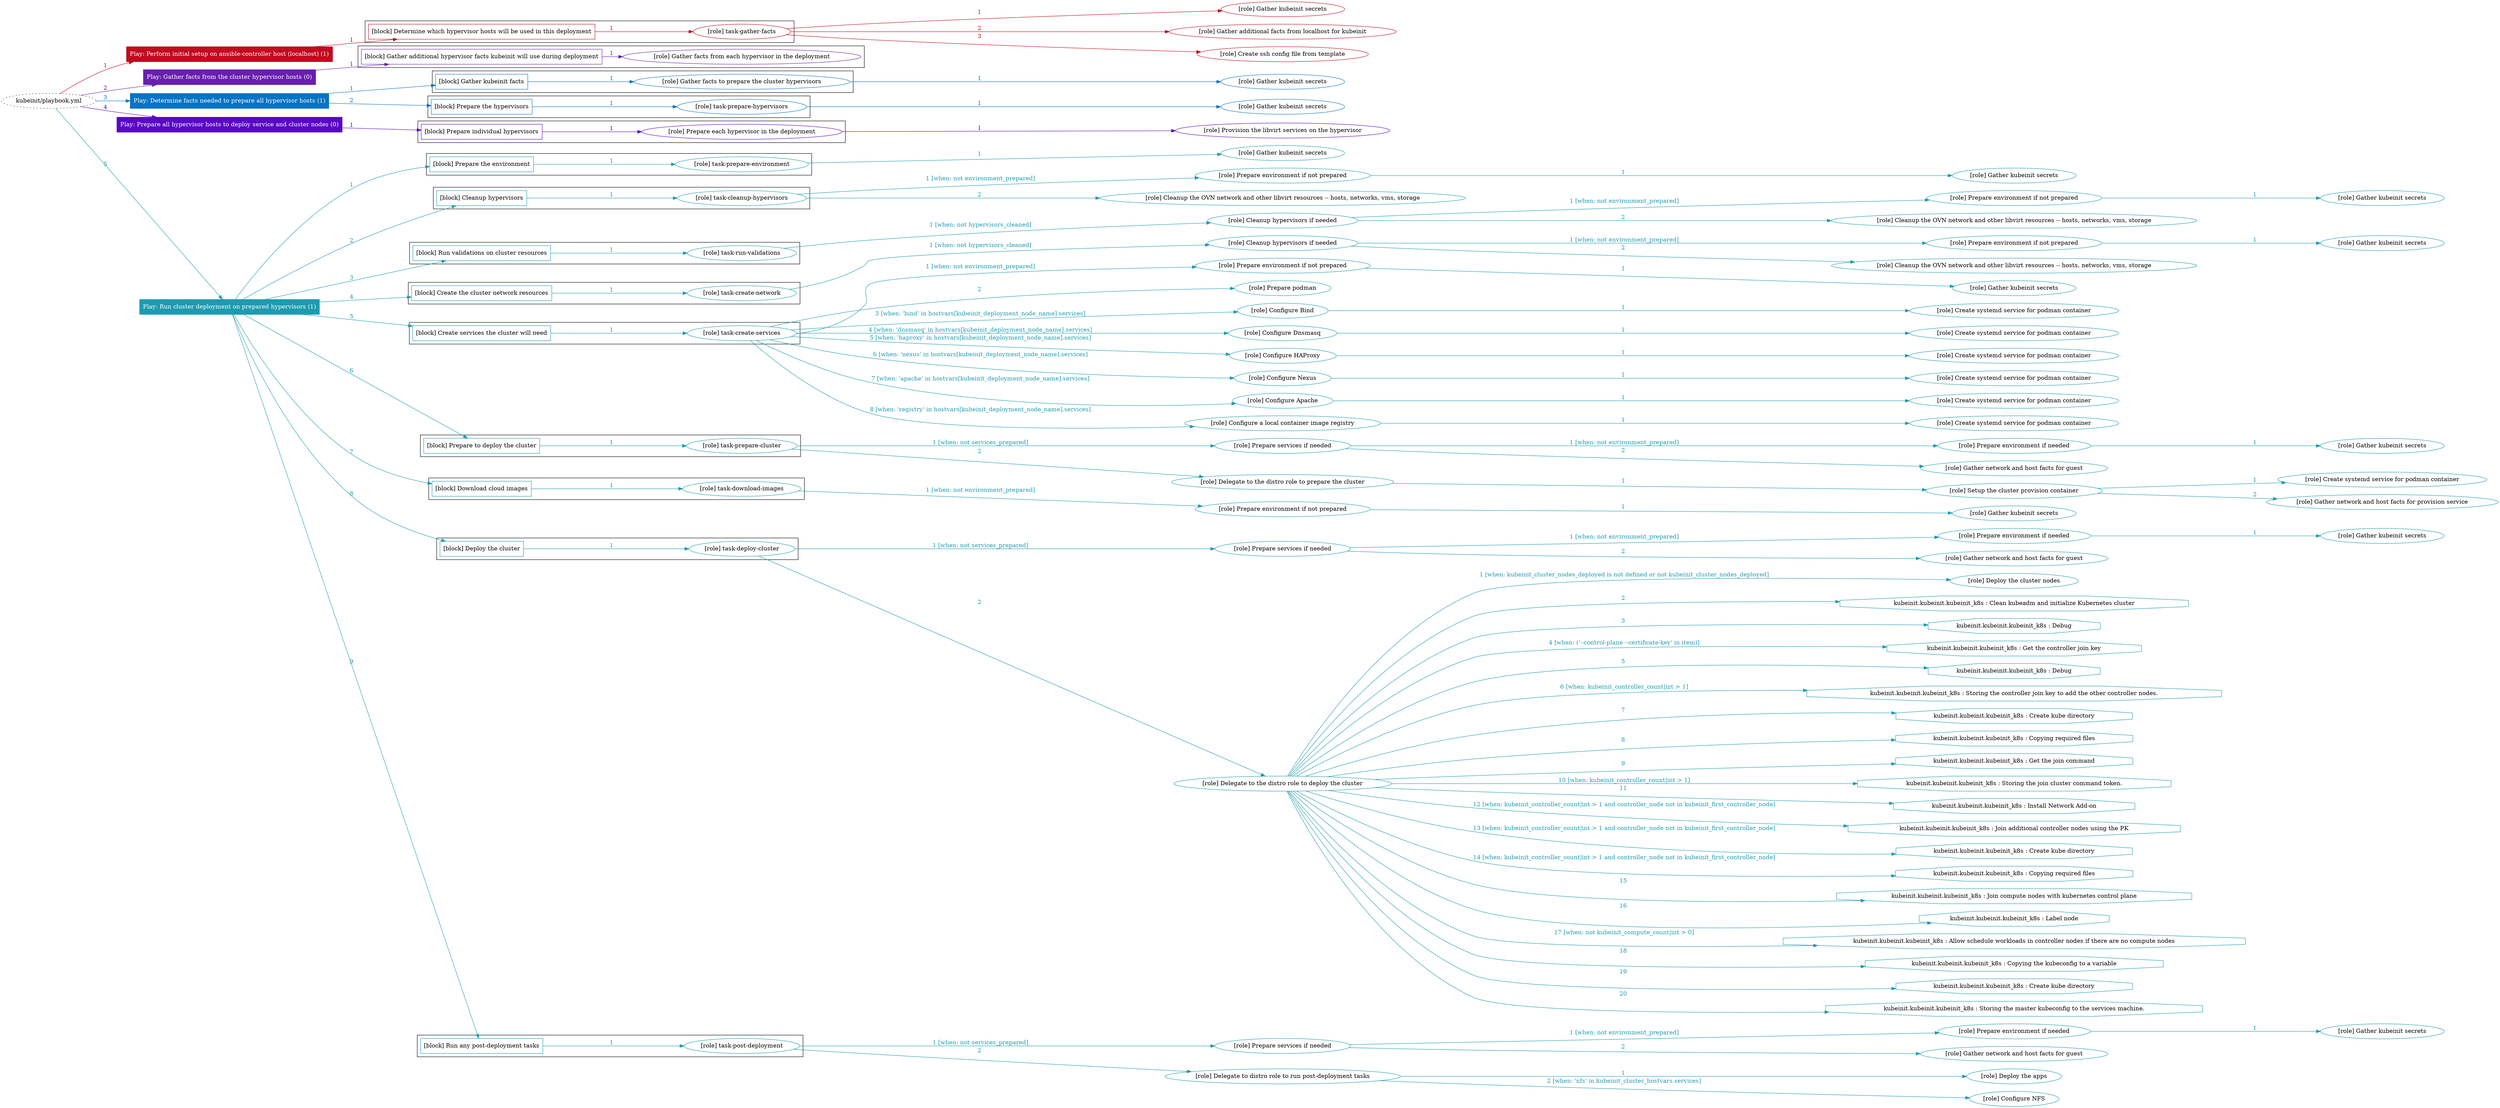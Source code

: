 digraph {
	graph [concentrate=true ordering=in rankdir=LR ratio=fill]
	edge [esep=5 sep=10]
	"kubeinit/playbook.yml" [URL="/home/runner/work/kubeinit/kubeinit/kubeinit/playbook.yml" id=playbook_741b5dfd style=dotted]
	play_963ba020 [label="Play: Perform initial setup on ansible-controller host (localhost) (1)" URL="/home/runner/work/kubeinit/kubeinit/kubeinit/playbook.yml" color="#c20a1e" fontcolor="#ffffff" id=play_963ba020 shape=box style=filled tooltip=localhost]
	"kubeinit/playbook.yml" -> play_963ba020 [label="1 " color="#c20a1e" fontcolor="#c20a1e" id=edge_af6b5c8b labeltooltip="1 " tooltip="1 "]
	subgraph "Gather kubeinit secrets" {
		role_291b435e [label="[role] Gather kubeinit secrets" URL="/home/runner/.ansible/collections/ansible_collections/kubeinit/kubeinit/roles/kubeinit_prepare/tasks/build_hypervisors_group.yml" color="#c20a1e" id=role_291b435e tooltip="Gather kubeinit secrets"]
	}
	subgraph "Gather additional facts from localhost for kubeinit" {
		role_5763ec80 [label="[role] Gather additional facts from localhost for kubeinit" URL="/home/runner/.ansible/collections/ansible_collections/kubeinit/kubeinit/roles/kubeinit_prepare/tasks/build_hypervisors_group.yml" color="#c20a1e" id=role_5763ec80 tooltip="Gather additional facts from localhost for kubeinit"]
	}
	subgraph "Create ssh config file from template" {
		role_561ea04c [label="[role] Create ssh config file from template" URL="/home/runner/.ansible/collections/ansible_collections/kubeinit/kubeinit/roles/kubeinit_prepare/tasks/build_hypervisors_group.yml" color="#c20a1e" id=role_561ea04c tooltip="Create ssh config file from template"]
	}
	subgraph "task-gather-facts" {
		role_f9ae46cf [label="[role] task-gather-facts" URL="/home/runner/work/kubeinit/kubeinit/kubeinit/playbook.yml" color="#c20a1e" id=role_f9ae46cf tooltip="task-gather-facts"]
		role_f9ae46cf -> role_291b435e [label="1 " color="#c20a1e" fontcolor="#c20a1e" id=edge_0806ecc2 labeltooltip="1 " tooltip="1 "]
		role_f9ae46cf -> role_5763ec80 [label="2 " color="#c20a1e" fontcolor="#c20a1e" id=edge_8905955c labeltooltip="2 " tooltip="2 "]
		role_f9ae46cf -> role_561ea04c [label="3 " color="#c20a1e" fontcolor="#c20a1e" id=edge_5a881513 labeltooltip="3 " tooltip="3 "]
	}
	subgraph "Play: Perform initial setup on ansible-controller host (localhost) (1)" {
		play_963ba020 -> block_82021619 [label=1 color="#c20a1e" fontcolor="#c20a1e" id=edge_4cd4a44a labeltooltip=1 tooltip=1]
		subgraph cluster_block_82021619 {
			block_82021619 [label="[block] Determine which hypervisor hosts will be used in this deployment" URL="/home/runner/work/kubeinit/kubeinit/kubeinit/playbook.yml" color="#c20a1e" id=block_82021619 labeltooltip="Determine which hypervisor hosts will be used in this deployment" shape=box tooltip="Determine which hypervisor hosts will be used in this deployment"]
			block_82021619 -> role_f9ae46cf [label="1 " color="#c20a1e" fontcolor="#c20a1e" id=edge_90b1eb18 labeltooltip="1 " tooltip="1 "]
		}
	}
	play_228a20ad [label="Play: Gather facts from the cluster hypervisor hosts (0)" URL="/home/runner/work/kubeinit/kubeinit/kubeinit/playbook.yml" color="#681fad" fontcolor="#ffffff" id=play_228a20ad shape=box style=filled tooltip="Play: Gather facts from the cluster hypervisor hosts (0)"]
	"kubeinit/playbook.yml" -> play_228a20ad [label="2 " color="#681fad" fontcolor="#681fad" id=edge_a099213b labeltooltip="2 " tooltip="2 "]
	subgraph "Gather facts from each hypervisor in the deployment" {
		role_60cb1b53 [label="[role] Gather facts from each hypervisor in the deployment" URL="/home/runner/work/kubeinit/kubeinit/kubeinit/playbook.yml" color="#681fad" id=role_60cb1b53 tooltip="Gather facts from each hypervisor in the deployment"]
	}
	subgraph "Play: Gather facts from the cluster hypervisor hosts (0)" {
		play_228a20ad -> block_915f844c [label=1 color="#681fad" fontcolor="#681fad" id=edge_466f62e5 labeltooltip=1 tooltip=1]
		subgraph cluster_block_915f844c {
			block_915f844c [label="[block] Gather additional hypervisor facts kubeinit will use during deployment" URL="/home/runner/work/kubeinit/kubeinit/kubeinit/playbook.yml" color="#681fad" id=block_915f844c labeltooltip="Gather additional hypervisor facts kubeinit will use during deployment" shape=box tooltip="Gather additional hypervisor facts kubeinit will use during deployment"]
			block_915f844c -> role_60cb1b53 [label="1 " color="#681fad" fontcolor="#681fad" id=edge_4fbe2d5f labeltooltip="1 " tooltip="1 "]
		}
	}
	play_d2beca89 [label="Play: Determine facts needed to prepare all hypervisor hosts (1)" URL="/home/runner/work/kubeinit/kubeinit/kubeinit/playbook.yml" color="#0873c4" fontcolor="#ffffff" id=play_d2beca89 shape=box style=filled tooltip=localhost]
	"kubeinit/playbook.yml" -> play_d2beca89 [label="3 " color="#0873c4" fontcolor="#0873c4" id=edge_7749aa6c labeltooltip="3 " tooltip="3 "]
	subgraph "Gather kubeinit secrets" {
		role_99ad73f6 [label="[role] Gather kubeinit secrets" URL="/home/runner/.ansible/collections/ansible_collections/kubeinit/kubeinit/roles/kubeinit_prepare/tasks/gather_kubeinit_facts.yml" color="#0873c4" id=role_99ad73f6 tooltip="Gather kubeinit secrets"]
	}
	subgraph "Gather facts to prepare the cluster hypervisors" {
		role_b1b00430 [label="[role] Gather facts to prepare the cluster hypervisors" URL="/home/runner/work/kubeinit/kubeinit/kubeinit/playbook.yml" color="#0873c4" id=role_b1b00430 tooltip="Gather facts to prepare the cluster hypervisors"]
		role_b1b00430 -> role_99ad73f6 [label="1 " color="#0873c4" fontcolor="#0873c4" id=edge_1e1dcacf labeltooltip="1 " tooltip="1 "]
	}
	subgraph "Gather kubeinit secrets" {
		role_dfdc0958 [label="[role] Gather kubeinit secrets" URL="/home/runner/.ansible/collections/ansible_collections/kubeinit/kubeinit/roles/kubeinit_prepare/tasks/gather_kubeinit_facts.yml" color="#0873c4" id=role_dfdc0958 tooltip="Gather kubeinit secrets"]
	}
	subgraph "task-prepare-hypervisors" {
		role_f97cc52f [label="[role] task-prepare-hypervisors" URL="/home/runner/work/kubeinit/kubeinit/kubeinit/playbook.yml" color="#0873c4" id=role_f97cc52f tooltip="task-prepare-hypervisors"]
		role_f97cc52f -> role_dfdc0958 [label="1 " color="#0873c4" fontcolor="#0873c4" id=edge_946f685d labeltooltip="1 " tooltip="1 "]
	}
	subgraph "Play: Determine facts needed to prepare all hypervisor hosts (1)" {
		play_d2beca89 -> block_bcc617c6 [label=1 color="#0873c4" fontcolor="#0873c4" id=edge_6ecb6f29 labeltooltip=1 tooltip=1]
		subgraph cluster_block_bcc617c6 {
			block_bcc617c6 [label="[block] Gather kubeinit facts" URL="/home/runner/work/kubeinit/kubeinit/kubeinit/playbook.yml" color="#0873c4" id=block_bcc617c6 labeltooltip="Gather kubeinit facts" shape=box tooltip="Gather kubeinit facts"]
			block_bcc617c6 -> role_b1b00430 [label="1 " color="#0873c4" fontcolor="#0873c4" id=edge_4d39f370 labeltooltip="1 " tooltip="1 "]
		}
		play_d2beca89 -> block_3830a898 [label=2 color="#0873c4" fontcolor="#0873c4" id=edge_0e756f6f labeltooltip=2 tooltip=2]
		subgraph cluster_block_3830a898 {
			block_3830a898 [label="[block] Prepare the hypervisors" URL="/home/runner/work/kubeinit/kubeinit/kubeinit/playbook.yml" color="#0873c4" id=block_3830a898 labeltooltip="Prepare the hypervisors" shape=box tooltip="Prepare the hypervisors"]
			block_3830a898 -> role_f97cc52f [label="1 " color="#0873c4" fontcolor="#0873c4" id=edge_7aaf96b3 labeltooltip="1 " tooltip="1 "]
		}
	}
	play_0f6c0886 [label="Play: Prepare all hypervisor hosts to deploy service and cluster nodes (0)" URL="/home/runner/work/kubeinit/kubeinit/kubeinit/playbook.yml" color="#5906c6" fontcolor="#ffffff" id=play_0f6c0886 shape=box style=filled tooltip="Play: Prepare all hypervisor hosts to deploy service and cluster nodes (0)"]
	"kubeinit/playbook.yml" -> play_0f6c0886 [label="4 " color="#5906c6" fontcolor="#5906c6" id=edge_eed65b10 labeltooltip="4 " tooltip="4 "]
	subgraph "Provision the libvirt services on the hypervisor" {
		role_8d025d5f [label="[role] Provision the libvirt services on the hypervisor" URL="/home/runner/.ansible/collections/ansible_collections/kubeinit/kubeinit/roles/kubeinit_prepare/tasks/prepare_hypervisor.yml" color="#5906c6" id=role_8d025d5f tooltip="Provision the libvirt services on the hypervisor"]
	}
	subgraph "Prepare each hypervisor in the deployment" {
		role_ca96fc80 [label="[role] Prepare each hypervisor in the deployment" URL="/home/runner/work/kubeinit/kubeinit/kubeinit/playbook.yml" color="#5906c6" id=role_ca96fc80 tooltip="Prepare each hypervisor in the deployment"]
		role_ca96fc80 -> role_8d025d5f [label="1 " color="#5906c6" fontcolor="#5906c6" id=edge_a191b374 labeltooltip="1 " tooltip="1 "]
	}
	subgraph "Play: Prepare all hypervisor hosts to deploy service and cluster nodes (0)" {
		play_0f6c0886 -> block_a7578c00 [label=1 color="#5906c6" fontcolor="#5906c6" id=edge_e4c3a011 labeltooltip=1 tooltip=1]
		subgraph cluster_block_a7578c00 {
			block_a7578c00 [label="[block] Prepare individual hypervisors" URL="/home/runner/work/kubeinit/kubeinit/kubeinit/playbook.yml" color="#5906c6" id=block_a7578c00 labeltooltip="Prepare individual hypervisors" shape=box tooltip="Prepare individual hypervisors"]
			block_a7578c00 -> role_ca96fc80 [label="1 " color="#5906c6" fontcolor="#5906c6" id=edge_82edd16d labeltooltip="1 " tooltip="1 "]
		}
	}
	play_d669ecda [label="Play: Run cluster deployment on prepared hypervisors (1)" URL="/home/runner/work/kubeinit/kubeinit/kubeinit/playbook.yml" color="#1d9baf" fontcolor="#ffffff" id=play_d669ecda shape=box style=filled tooltip=localhost]
	"kubeinit/playbook.yml" -> play_d669ecda [label="5 " color="#1d9baf" fontcolor="#1d9baf" id=edge_96a24a73 labeltooltip="5 " tooltip="5 "]
	subgraph "Gather kubeinit secrets" {
		role_81c98988 [label="[role] Gather kubeinit secrets" URL="/home/runner/.ansible/collections/ansible_collections/kubeinit/kubeinit/roles/kubeinit_prepare/tasks/gather_kubeinit_facts.yml" color="#1d9baf" id=role_81c98988 tooltip="Gather kubeinit secrets"]
	}
	subgraph "task-prepare-environment" {
		role_fd1e6789 [label="[role] task-prepare-environment" URL="/home/runner/work/kubeinit/kubeinit/kubeinit/playbook.yml" color="#1d9baf" id=role_fd1e6789 tooltip="task-prepare-environment"]
		role_fd1e6789 -> role_81c98988 [label="1 " color="#1d9baf" fontcolor="#1d9baf" id=edge_432b7945 labeltooltip="1 " tooltip="1 "]
	}
	subgraph "Gather kubeinit secrets" {
		role_7e001c79 [label="[role] Gather kubeinit secrets" URL="/home/runner/.ansible/collections/ansible_collections/kubeinit/kubeinit/roles/kubeinit_prepare/tasks/gather_kubeinit_facts.yml" color="#1d9baf" id=role_7e001c79 tooltip="Gather kubeinit secrets"]
	}
	subgraph "Prepare environment if not prepared" {
		role_c2f1534f [label="[role] Prepare environment if not prepared" URL="/home/runner/.ansible/collections/ansible_collections/kubeinit/kubeinit/roles/kubeinit_prepare/tasks/cleanup_hypervisors.yml" color="#1d9baf" id=role_c2f1534f tooltip="Prepare environment if not prepared"]
		role_c2f1534f -> role_7e001c79 [label="1 " color="#1d9baf" fontcolor="#1d9baf" id=edge_8fe90f91 labeltooltip="1 " tooltip="1 "]
	}
	subgraph "Cleanup the OVN network and other libvirt resources -- hosts, networks, vms, storage" {
		role_36966bdb [label="[role] Cleanup the OVN network and other libvirt resources -- hosts, networks, vms, storage" URL="/home/runner/.ansible/collections/ansible_collections/kubeinit/kubeinit/roles/kubeinit_prepare/tasks/cleanup_hypervisors.yml" color="#1d9baf" id=role_36966bdb tooltip="Cleanup the OVN network and other libvirt resources -- hosts, networks, vms, storage"]
	}
	subgraph "task-cleanup-hypervisors" {
		role_064d384b [label="[role] task-cleanup-hypervisors" URL="/home/runner/work/kubeinit/kubeinit/kubeinit/playbook.yml" color="#1d9baf" id=role_064d384b tooltip="task-cleanup-hypervisors"]
		role_064d384b -> role_c2f1534f [label="1 [when: not environment_prepared]" color="#1d9baf" fontcolor="#1d9baf" id=edge_4e3dd94f labeltooltip="1 [when: not environment_prepared]" tooltip="1 [when: not environment_prepared]"]
		role_064d384b -> role_36966bdb [label="2 " color="#1d9baf" fontcolor="#1d9baf" id=edge_a3b7f21b labeltooltip="2 " tooltip="2 "]
	}
	subgraph "Gather kubeinit secrets" {
		role_db7ccb80 [label="[role] Gather kubeinit secrets" URL="/home/runner/.ansible/collections/ansible_collections/kubeinit/kubeinit/roles/kubeinit_prepare/tasks/gather_kubeinit_facts.yml" color="#1d9baf" id=role_db7ccb80 tooltip="Gather kubeinit secrets"]
	}
	subgraph "Prepare environment if not prepared" {
		role_1598d713 [label="[role] Prepare environment if not prepared" URL="/home/runner/.ansible/collections/ansible_collections/kubeinit/kubeinit/roles/kubeinit_prepare/tasks/cleanup_hypervisors.yml" color="#1d9baf" id=role_1598d713 tooltip="Prepare environment if not prepared"]
		role_1598d713 -> role_db7ccb80 [label="1 " color="#1d9baf" fontcolor="#1d9baf" id=edge_b7e1581b labeltooltip="1 " tooltip="1 "]
	}
	subgraph "Cleanup the OVN network and other libvirt resources -- hosts, networks, vms, storage" {
		role_4dc028a4 [label="[role] Cleanup the OVN network and other libvirt resources -- hosts, networks, vms, storage" URL="/home/runner/.ansible/collections/ansible_collections/kubeinit/kubeinit/roles/kubeinit_prepare/tasks/cleanup_hypervisors.yml" color="#1d9baf" id=role_4dc028a4 tooltip="Cleanup the OVN network and other libvirt resources -- hosts, networks, vms, storage"]
	}
	subgraph "Cleanup hypervisors if needed" {
		role_fc045c3b [label="[role] Cleanup hypervisors if needed" URL="/home/runner/.ansible/collections/ansible_collections/kubeinit/kubeinit/roles/kubeinit_validations/tasks/main.yml" color="#1d9baf" id=role_fc045c3b tooltip="Cleanup hypervisors if needed"]
		role_fc045c3b -> role_1598d713 [label="1 [when: not environment_prepared]" color="#1d9baf" fontcolor="#1d9baf" id=edge_8909dfb2 labeltooltip="1 [when: not environment_prepared]" tooltip="1 [when: not environment_prepared]"]
		role_fc045c3b -> role_4dc028a4 [label="2 " color="#1d9baf" fontcolor="#1d9baf" id=edge_b008787a labeltooltip="2 " tooltip="2 "]
	}
	subgraph "task-run-validations" {
		role_0aae7e38 [label="[role] task-run-validations" URL="/home/runner/work/kubeinit/kubeinit/kubeinit/playbook.yml" color="#1d9baf" id=role_0aae7e38 tooltip="task-run-validations"]
		role_0aae7e38 -> role_fc045c3b [label="1 [when: not hypervisors_cleaned]" color="#1d9baf" fontcolor="#1d9baf" id=edge_ce9f0c7f labeltooltip="1 [when: not hypervisors_cleaned]" tooltip="1 [when: not hypervisors_cleaned]"]
	}
	subgraph "Gather kubeinit secrets" {
		role_81a7f2d5 [label="[role] Gather kubeinit secrets" URL="/home/runner/.ansible/collections/ansible_collections/kubeinit/kubeinit/roles/kubeinit_prepare/tasks/gather_kubeinit_facts.yml" color="#1d9baf" id=role_81a7f2d5 tooltip="Gather kubeinit secrets"]
	}
	subgraph "Prepare environment if not prepared" {
		role_362cccf3 [label="[role] Prepare environment if not prepared" URL="/home/runner/.ansible/collections/ansible_collections/kubeinit/kubeinit/roles/kubeinit_prepare/tasks/cleanup_hypervisors.yml" color="#1d9baf" id=role_362cccf3 tooltip="Prepare environment if not prepared"]
		role_362cccf3 -> role_81a7f2d5 [label="1 " color="#1d9baf" fontcolor="#1d9baf" id=edge_15702352 labeltooltip="1 " tooltip="1 "]
	}
	subgraph "Cleanup the OVN network and other libvirt resources -- hosts, networks, vms, storage" {
		role_d85d9db7 [label="[role] Cleanup the OVN network and other libvirt resources -- hosts, networks, vms, storage" URL="/home/runner/.ansible/collections/ansible_collections/kubeinit/kubeinit/roles/kubeinit_prepare/tasks/cleanup_hypervisors.yml" color="#1d9baf" id=role_d85d9db7 tooltip="Cleanup the OVN network and other libvirt resources -- hosts, networks, vms, storage"]
	}
	subgraph "Cleanup hypervisors if needed" {
		role_56387666 [label="[role] Cleanup hypervisors if needed" URL="/home/runner/.ansible/collections/ansible_collections/kubeinit/kubeinit/roles/kubeinit_libvirt/tasks/create_network.yml" color="#1d9baf" id=role_56387666 tooltip="Cleanup hypervisors if needed"]
		role_56387666 -> role_362cccf3 [label="1 [when: not environment_prepared]" color="#1d9baf" fontcolor="#1d9baf" id=edge_cd63de94 labeltooltip="1 [when: not environment_prepared]" tooltip="1 [when: not environment_prepared]"]
		role_56387666 -> role_d85d9db7 [label="2 " color="#1d9baf" fontcolor="#1d9baf" id=edge_319c3240 labeltooltip="2 " tooltip="2 "]
	}
	subgraph "task-create-network" {
		role_ea731b18 [label="[role] task-create-network" URL="/home/runner/work/kubeinit/kubeinit/kubeinit/playbook.yml" color="#1d9baf" id=role_ea731b18 tooltip="task-create-network"]
		role_ea731b18 -> role_56387666 [label="1 [when: not hypervisors_cleaned]" color="#1d9baf" fontcolor="#1d9baf" id=edge_bf7f7414 labeltooltip="1 [when: not hypervisors_cleaned]" tooltip="1 [when: not hypervisors_cleaned]"]
	}
	subgraph "Gather kubeinit secrets" {
		role_0e0a1dc6 [label="[role] Gather kubeinit secrets" URL="/home/runner/.ansible/collections/ansible_collections/kubeinit/kubeinit/roles/kubeinit_prepare/tasks/gather_kubeinit_facts.yml" color="#1d9baf" id=role_0e0a1dc6 tooltip="Gather kubeinit secrets"]
	}
	subgraph "Prepare environment if not prepared" {
		role_4c03f536 [label="[role] Prepare environment if not prepared" URL="/home/runner/.ansible/collections/ansible_collections/kubeinit/kubeinit/roles/kubeinit_services/tasks/main.yml" color="#1d9baf" id=role_4c03f536 tooltip="Prepare environment if not prepared"]
		role_4c03f536 -> role_0e0a1dc6 [label="1 " color="#1d9baf" fontcolor="#1d9baf" id=edge_ea179330 labeltooltip="1 " tooltip="1 "]
	}
	subgraph "Prepare podman" {
		role_0c2c96e8 [label="[role] Prepare podman" URL="/home/runner/.ansible/collections/ansible_collections/kubeinit/kubeinit/roles/kubeinit_services/tasks/00_create_service_pod.yml" color="#1d9baf" id=role_0c2c96e8 tooltip="Prepare podman"]
	}
	subgraph "Create systemd service for podman container" {
		role_752a856d [label="[role] Create systemd service for podman container" URL="/home/runner/.ansible/collections/ansible_collections/kubeinit/kubeinit/roles/kubeinit_bind/tasks/main.yml" color="#1d9baf" id=role_752a856d tooltip="Create systemd service for podman container"]
	}
	subgraph "Configure Bind" {
		role_b9bcf28f [label="[role] Configure Bind" URL="/home/runner/.ansible/collections/ansible_collections/kubeinit/kubeinit/roles/kubeinit_services/tasks/start_services_containers.yml" color="#1d9baf" id=role_b9bcf28f tooltip="Configure Bind"]
		role_b9bcf28f -> role_752a856d [label="1 " color="#1d9baf" fontcolor="#1d9baf" id=edge_e1d11fb8 labeltooltip="1 " tooltip="1 "]
	}
	subgraph "Create systemd service for podman container" {
		role_6d7eddbf [label="[role] Create systemd service for podman container" URL="/home/runner/.ansible/collections/ansible_collections/kubeinit/kubeinit/roles/kubeinit_dnsmasq/tasks/main.yml" color="#1d9baf" id=role_6d7eddbf tooltip="Create systemd service for podman container"]
	}
	subgraph "Configure Dnsmasq" {
		role_fe00bc17 [label="[role] Configure Dnsmasq" URL="/home/runner/.ansible/collections/ansible_collections/kubeinit/kubeinit/roles/kubeinit_services/tasks/start_services_containers.yml" color="#1d9baf" id=role_fe00bc17 tooltip="Configure Dnsmasq"]
		role_fe00bc17 -> role_6d7eddbf [label="1 " color="#1d9baf" fontcolor="#1d9baf" id=edge_068ad202 labeltooltip="1 " tooltip="1 "]
	}
	subgraph "Create systemd service for podman container" {
		role_35e26bc8 [label="[role] Create systemd service for podman container" URL="/home/runner/.ansible/collections/ansible_collections/kubeinit/kubeinit/roles/kubeinit_haproxy/tasks/main.yml" color="#1d9baf" id=role_35e26bc8 tooltip="Create systemd service for podman container"]
	}
	subgraph "Configure HAProxy" {
		role_152a6bf8 [label="[role] Configure HAProxy" URL="/home/runner/.ansible/collections/ansible_collections/kubeinit/kubeinit/roles/kubeinit_services/tasks/start_services_containers.yml" color="#1d9baf" id=role_152a6bf8 tooltip="Configure HAProxy"]
		role_152a6bf8 -> role_35e26bc8 [label="1 " color="#1d9baf" fontcolor="#1d9baf" id=edge_01b284a3 labeltooltip="1 " tooltip="1 "]
	}
	subgraph "Create systemd service for podman container" {
		role_aba77417 [label="[role] Create systemd service for podman container" URL="/home/runner/.ansible/collections/ansible_collections/kubeinit/kubeinit/roles/kubeinit_nexus/tasks/main.yml" color="#1d9baf" id=role_aba77417 tooltip="Create systemd service for podman container"]
	}
	subgraph "Configure Nexus" {
		role_b917833c [label="[role] Configure Nexus" URL="/home/runner/.ansible/collections/ansible_collections/kubeinit/kubeinit/roles/kubeinit_services/tasks/start_services_containers.yml" color="#1d9baf" id=role_b917833c tooltip="Configure Nexus"]
		role_b917833c -> role_aba77417 [label="1 " color="#1d9baf" fontcolor="#1d9baf" id=edge_95ae3e2c labeltooltip="1 " tooltip="1 "]
	}
	subgraph "Create systemd service for podman container" {
		role_bce93d48 [label="[role] Create systemd service for podman container" URL="/home/runner/.ansible/collections/ansible_collections/kubeinit/kubeinit/roles/kubeinit_apache/tasks/main.yml" color="#1d9baf" id=role_bce93d48 tooltip="Create systemd service for podman container"]
	}
	subgraph "Configure Apache" {
		role_5c7379cd [label="[role] Configure Apache" URL="/home/runner/.ansible/collections/ansible_collections/kubeinit/kubeinit/roles/kubeinit_services/tasks/start_services_containers.yml" color="#1d9baf" id=role_5c7379cd tooltip="Configure Apache"]
		role_5c7379cd -> role_bce93d48 [label="1 " color="#1d9baf" fontcolor="#1d9baf" id=edge_dfed4664 labeltooltip="1 " tooltip="1 "]
	}
	subgraph "Create systemd service for podman container" {
		role_59ee01ed [label="[role] Create systemd service for podman container" URL="/home/runner/.ansible/collections/ansible_collections/kubeinit/kubeinit/roles/kubeinit_registry/tasks/main.yml" color="#1d9baf" id=role_59ee01ed tooltip="Create systemd service for podman container"]
	}
	subgraph "Configure a local container image registry" {
		role_ff51cf67 [label="[role] Configure a local container image registry" URL="/home/runner/.ansible/collections/ansible_collections/kubeinit/kubeinit/roles/kubeinit_services/tasks/start_services_containers.yml" color="#1d9baf" id=role_ff51cf67 tooltip="Configure a local container image registry"]
		role_ff51cf67 -> role_59ee01ed [label="1 " color="#1d9baf" fontcolor="#1d9baf" id=edge_8189da8a labeltooltip="1 " tooltip="1 "]
	}
	subgraph "task-create-services" {
		role_7dcce2d6 [label="[role] task-create-services" URL="/home/runner/work/kubeinit/kubeinit/kubeinit/playbook.yml" color="#1d9baf" id=role_7dcce2d6 tooltip="task-create-services"]
		role_7dcce2d6 -> role_4c03f536 [label="1 [when: not environment_prepared]" color="#1d9baf" fontcolor="#1d9baf" id=edge_d3738bb6 labeltooltip="1 [when: not environment_prepared]" tooltip="1 [when: not environment_prepared]"]
		role_7dcce2d6 -> role_0c2c96e8 [label="2 " color="#1d9baf" fontcolor="#1d9baf" id=edge_89373aaf labeltooltip="2 " tooltip="2 "]
		role_7dcce2d6 -> role_b9bcf28f [label="3 [when: 'bind' in hostvars[kubeinit_deployment_node_name].services]" color="#1d9baf" fontcolor="#1d9baf" id=edge_dc35b66f labeltooltip="3 [when: 'bind' in hostvars[kubeinit_deployment_node_name].services]" tooltip="3 [when: 'bind' in hostvars[kubeinit_deployment_node_name].services]"]
		role_7dcce2d6 -> role_fe00bc17 [label="4 [when: 'dnsmasq' in hostvars[kubeinit_deployment_node_name].services]" color="#1d9baf" fontcolor="#1d9baf" id=edge_bbe52c24 labeltooltip="4 [when: 'dnsmasq' in hostvars[kubeinit_deployment_node_name].services]" tooltip="4 [when: 'dnsmasq' in hostvars[kubeinit_deployment_node_name].services]"]
		role_7dcce2d6 -> role_152a6bf8 [label="5 [when: 'haproxy' in hostvars[kubeinit_deployment_node_name].services]" color="#1d9baf" fontcolor="#1d9baf" id=edge_296fd0b8 labeltooltip="5 [when: 'haproxy' in hostvars[kubeinit_deployment_node_name].services]" tooltip="5 [when: 'haproxy' in hostvars[kubeinit_deployment_node_name].services]"]
		role_7dcce2d6 -> role_b917833c [label="6 [when: 'nexus' in hostvars[kubeinit_deployment_node_name].services]" color="#1d9baf" fontcolor="#1d9baf" id=edge_cd92bd28 labeltooltip="6 [when: 'nexus' in hostvars[kubeinit_deployment_node_name].services]" tooltip="6 [when: 'nexus' in hostvars[kubeinit_deployment_node_name].services]"]
		role_7dcce2d6 -> role_5c7379cd [label="7 [when: 'apache' in hostvars[kubeinit_deployment_node_name].services]" color="#1d9baf" fontcolor="#1d9baf" id=edge_5a6a7b45 labeltooltip="7 [when: 'apache' in hostvars[kubeinit_deployment_node_name].services]" tooltip="7 [when: 'apache' in hostvars[kubeinit_deployment_node_name].services]"]
		role_7dcce2d6 -> role_ff51cf67 [label="8 [when: 'registry' in hostvars[kubeinit_deployment_node_name].services]" color="#1d9baf" fontcolor="#1d9baf" id=edge_ca7af37b labeltooltip="8 [when: 'registry' in hostvars[kubeinit_deployment_node_name].services]" tooltip="8 [when: 'registry' in hostvars[kubeinit_deployment_node_name].services]"]
	}
	subgraph "Gather kubeinit secrets" {
		role_c8be649b [label="[role] Gather kubeinit secrets" URL="/home/runner/.ansible/collections/ansible_collections/kubeinit/kubeinit/roles/kubeinit_prepare/tasks/gather_kubeinit_facts.yml" color="#1d9baf" id=role_c8be649b tooltip="Gather kubeinit secrets"]
	}
	subgraph "Prepare environment if needed" {
		role_e7176fae [label="[role] Prepare environment if needed" URL="/home/runner/.ansible/collections/ansible_collections/kubeinit/kubeinit/roles/kubeinit_services/tasks/prepare_services.yml" color="#1d9baf" id=role_e7176fae tooltip="Prepare environment if needed"]
		role_e7176fae -> role_c8be649b [label="1 " color="#1d9baf" fontcolor="#1d9baf" id=edge_15430f42 labeltooltip="1 " tooltip="1 "]
	}
	subgraph "Gather network and host facts for guest" {
		role_bb89f8e7 [label="[role] Gather network and host facts for guest" URL="/home/runner/.ansible/collections/ansible_collections/kubeinit/kubeinit/roles/kubeinit_services/tasks/prepare_services.yml" color="#1d9baf" id=role_bb89f8e7 tooltip="Gather network and host facts for guest"]
	}
	subgraph "Prepare services if needed" {
		role_d6193f57 [label="[role] Prepare services if needed" URL="/home/runner/.ansible/collections/ansible_collections/kubeinit/kubeinit/roles/kubeinit_prepare/tasks/prepare_cluster.yml" color="#1d9baf" id=role_d6193f57 tooltip="Prepare services if needed"]
		role_d6193f57 -> role_e7176fae [label="1 [when: not environment_prepared]" color="#1d9baf" fontcolor="#1d9baf" id=edge_bb70e7d5 labeltooltip="1 [when: not environment_prepared]" tooltip="1 [when: not environment_prepared]"]
		role_d6193f57 -> role_bb89f8e7 [label="2 " color="#1d9baf" fontcolor="#1d9baf" id=edge_75d95ede labeltooltip="2 " tooltip="2 "]
	}
	subgraph "Create systemd service for podman container" {
		role_fe353af9 [label="[role] Create systemd service for podman container" URL="/home/runner/.ansible/collections/ansible_collections/kubeinit/kubeinit/roles/kubeinit_services/tasks/create_provision_container.yml" color="#1d9baf" id=role_fe353af9 tooltip="Create systemd service for podman container"]
	}
	subgraph "Gather network and host facts for provision service" {
		role_aec851e3 [label="[role] Gather network and host facts for provision service" URL="/home/runner/.ansible/collections/ansible_collections/kubeinit/kubeinit/roles/kubeinit_services/tasks/create_provision_container.yml" color="#1d9baf" id=role_aec851e3 tooltip="Gather network and host facts for provision service"]
	}
	subgraph "Setup the cluster provision container" {
		role_d6050a35 [label="[role] Setup the cluster provision container" URL="/home/runner/.ansible/collections/ansible_collections/kubeinit/kubeinit/roles/kubeinit_k8s/tasks/prepare_cluster.yml" color="#1d9baf" id=role_d6050a35 tooltip="Setup the cluster provision container"]
		role_d6050a35 -> role_fe353af9 [label="1 " color="#1d9baf" fontcolor="#1d9baf" id=edge_28eb6fd4 labeltooltip="1 " tooltip="1 "]
		role_d6050a35 -> role_aec851e3 [label="2 " color="#1d9baf" fontcolor="#1d9baf" id=edge_9fdbde8b labeltooltip="2 " tooltip="2 "]
	}
	subgraph "Delegate to the distro role to prepare the cluster" {
		role_a9246a17 [label="[role] Delegate to the distro role to prepare the cluster" URL="/home/runner/.ansible/collections/ansible_collections/kubeinit/kubeinit/roles/kubeinit_prepare/tasks/prepare_cluster.yml" color="#1d9baf" id=role_a9246a17 tooltip="Delegate to the distro role to prepare the cluster"]
		role_a9246a17 -> role_d6050a35 [label="1 " color="#1d9baf" fontcolor="#1d9baf" id=edge_280259a2 labeltooltip="1 " tooltip="1 "]
	}
	subgraph "task-prepare-cluster" {
		role_e8d1c262 [label="[role] task-prepare-cluster" URL="/home/runner/work/kubeinit/kubeinit/kubeinit/playbook.yml" color="#1d9baf" id=role_e8d1c262 tooltip="task-prepare-cluster"]
		role_e8d1c262 -> role_d6193f57 [label="1 [when: not services_prepared]" color="#1d9baf" fontcolor="#1d9baf" id=edge_4d3d31e7 labeltooltip="1 [when: not services_prepared]" tooltip="1 [when: not services_prepared]"]
		role_e8d1c262 -> role_a9246a17 [label="2 " color="#1d9baf" fontcolor="#1d9baf" id=edge_b481699e labeltooltip="2 " tooltip="2 "]
	}
	subgraph "Gather kubeinit secrets" {
		role_e83a2804 [label="[role] Gather kubeinit secrets" URL="/home/runner/.ansible/collections/ansible_collections/kubeinit/kubeinit/roles/kubeinit_prepare/tasks/gather_kubeinit_facts.yml" color="#1d9baf" id=role_e83a2804 tooltip="Gather kubeinit secrets"]
	}
	subgraph "Prepare environment if not prepared" {
		role_6ddc2ae0 [label="[role] Prepare environment if not prepared" URL="/home/runner/.ansible/collections/ansible_collections/kubeinit/kubeinit/roles/kubeinit_libvirt/tasks/download_cloud_images.yml" color="#1d9baf" id=role_6ddc2ae0 tooltip="Prepare environment if not prepared"]
		role_6ddc2ae0 -> role_e83a2804 [label="1 " color="#1d9baf" fontcolor="#1d9baf" id=edge_8648d165 labeltooltip="1 " tooltip="1 "]
	}
	subgraph "task-download-images" {
		role_503624db [label="[role] task-download-images" URL="/home/runner/work/kubeinit/kubeinit/kubeinit/playbook.yml" color="#1d9baf" id=role_503624db tooltip="task-download-images"]
		role_503624db -> role_6ddc2ae0 [label="1 [when: not environment_prepared]" color="#1d9baf" fontcolor="#1d9baf" id=edge_f853121e labeltooltip="1 [when: not environment_prepared]" tooltip="1 [when: not environment_prepared]"]
	}
	subgraph "Gather kubeinit secrets" {
		role_99a08f4a [label="[role] Gather kubeinit secrets" URL="/home/runner/.ansible/collections/ansible_collections/kubeinit/kubeinit/roles/kubeinit_prepare/tasks/gather_kubeinit_facts.yml" color="#1d9baf" id=role_99a08f4a tooltip="Gather kubeinit secrets"]
	}
	subgraph "Prepare environment if needed" {
		role_dcc23e56 [label="[role] Prepare environment if needed" URL="/home/runner/.ansible/collections/ansible_collections/kubeinit/kubeinit/roles/kubeinit_services/tasks/prepare_services.yml" color="#1d9baf" id=role_dcc23e56 tooltip="Prepare environment if needed"]
		role_dcc23e56 -> role_99a08f4a [label="1 " color="#1d9baf" fontcolor="#1d9baf" id=edge_d3744d19 labeltooltip="1 " tooltip="1 "]
	}
	subgraph "Gather network and host facts for guest" {
		role_d26889e3 [label="[role] Gather network and host facts for guest" URL="/home/runner/.ansible/collections/ansible_collections/kubeinit/kubeinit/roles/kubeinit_services/tasks/prepare_services.yml" color="#1d9baf" id=role_d26889e3 tooltip="Gather network and host facts for guest"]
	}
	subgraph "Prepare services if needed" {
		role_17be64de [label="[role] Prepare services if needed" URL="/home/runner/.ansible/collections/ansible_collections/kubeinit/kubeinit/roles/kubeinit_prepare/tasks/deploy_cluster.yml" color="#1d9baf" id=role_17be64de tooltip="Prepare services if needed"]
		role_17be64de -> role_dcc23e56 [label="1 [when: not environment_prepared]" color="#1d9baf" fontcolor="#1d9baf" id=edge_cc0f6d9b labeltooltip="1 [when: not environment_prepared]" tooltip="1 [when: not environment_prepared]"]
		role_17be64de -> role_d26889e3 [label="2 " color="#1d9baf" fontcolor="#1d9baf" id=edge_9acd8f54 labeltooltip="2 " tooltip="2 "]
	}
	subgraph "Deploy the cluster nodes" {
		role_d56d1566 [label="[role] Deploy the cluster nodes" URL="/home/runner/.ansible/collections/ansible_collections/kubeinit/kubeinit/roles/kubeinit_k8s/tasks/main.yml" color="#1d9baf" id=role_d56d1566 tooltip="Deploy the cluster nodes"]
	}
	subgraph "Delegate to the distro role to deploy the cluster" {
		role_fa63dbd6 [label="[role] Delegate to the distro role to deploy the cluster" URL="/home/runner/.ansible/collections/ansible_collections/kubeinit/kubeinit/roles/kubeinit_prepare/tasks/deploy_cluster.yml" color="#1d9baf" id=role_fa63dbd6 tooltip="Delegate to the distro role to deploy the cluster"]
		role_fa63dbd6 -> role_d56d1566 [label="1 [when: kubeinit_cluster_nodes_deployed is not defined or not kubeinit_cluster_nodes_deployed]" color="#1d9baf" fontcolor="#1d9baf" id=edge_e7ad79f9 labeltooltip="1 [when: kubeinit_cluster_nodes_deployed is not defined or not kubeinit_cluster_nodes_deployed]" tooltip="1 [when: kubeinit_cluster_nodes_deployed is not defined or not kubeinit_cluster_nodes_deployed]"]
		task_26bdca21 [label="kubeinit.kubeinit.kubeinit_k8s : Clean kubeadm and initialize Kubernetes cluster" URL="/home/runner/.ansible/collections/ansible_collections/kubeinit/kubeinit/roles/kubeinit_k8s/tasks/main.yml" color="#1d9baf" id=task_26bdca21 shape=octagon tooltip="kubeinit.kubeinit.kubeinit_k8s : Clean kubeadm and initialize Kubernetes cluster"]
		role_fa63dbd6 -> task_26bdca21 [label="2 " color="#1d9baf" fontcolor="#1d9baf" id=edge_a3ced7db labeltooltip="2 " tooltip="2 "]
		task_d5297f93 [label="kubeinit.kubeinit.kubeinit_k8s : Debug" URL="/home/runner/.ansible/collections/ansible_collections/kubeinit/kubeinit/roles/kubeinit_k8s/tasks/main.yml" color="#1d9baf" id=task_d5297f93 shape=octagon tooltip="kubeinit.kubeinit.kubeinit_k8s : Debug"]
		role_fa63dbd6 -> task_d5297f93 [label="3 " color="#1d9baf" fontcolor="#1d9baf" id=edge_bccc01fc labeltooltip="3 " tooltip="3 "]
		task_ea532944 [label="kubeinit.kubeinit.kubeinit_k8s : Get the controller join key" URL="/home/runner/.ansible/collections/ansible_collections/kubeinit/kubeinit/roles/kubeinit_k8s/tasks/main.yml" color="#1d9baf" id=task_ea532944 shape=octagon tooltip="kubeinit.kubeinit.kubeinit_k8s : Get the controller join key"]
		role_fa63dbd6 -> task_ea532944 [label="4 [when: ('--control-plane --certificate-key' in item)]" color="#1d9baf" fontcolor="#1d9baf" id=edge_8333e6fa labeltooltip="4 [when: ('--control-plane --certificate-key' in item)]" tooltip="4 [when: ('--control-plane --certificate-key' in item)]"]
		task_bc6f89c9 [label="kubeinit.kubeinit.kubeinit_k8s : Debug" URL="/home/runner/.ansible/collections/ansible_collections/kubeinit/kubeinit/roles/kubeinit_k8s/tasks/main.yml" color="#1d9baf" id=task_bc6f89c9 shape=octagon tooltip="kubeinit.kubeinit.kubeinit_k8s : Debug"]
		role_fa63dbd6 -> task_bc6f89c9 [label="5 " color="#1d9baf" fontcolor="#1d9baf" id=edge_dbe5dd9e labeltooltip="5 " tooltip="5 "]
		task_4e4b0b79 [label="kubeinit.kubeinit.kubeinit_k8s : Storing the controller join key to add the other controller nodes." URL="/home/runner/.ansible/collections/ansible_collections/kubeinit/kubeinit/roles/kubeinit_k8s/tasks/main.yml" color="#1d9baf" id=task_4e4b0b79 shape=octagon tooltip="kubeinit.kubeinit.kubeinit_k8s : Storing the controller join key to add the other controller nodes."]
		role_fa63dbd6 -> task_4e4b0b79 [label="6 [when: kubeinit_controller_count|int > 1]" color="#1d9baf" fontcolor="#1d9baf" id=edge_774b83e1 labeltooltip="6 [when: kubeinit_controller_count|int > 1]" tooltip="6 [when: kubeinit_controller_count|int > 1]"]
		task_8b675fd9 [label="kubeinit.kubeinit.kubeinit_k8s : Create kube directory" URL="/home/runner/.ansible/collections/ansible_collections/kubeinit/kubeinit/roles/kubeinit_k8s/tasks/main.yml" color="#1d9baf" id=task_8b675fd9 shape=octagon tooltip="kubeinit.kubeinit.kubeinit_k8s : Create kube directory"]
		role_fa63dbd6 -> task_8b675fd9 [label="7 " color="#1d9baf" fontcolor="#1d9baf" id=edge_349b4b20 labeltooltip="7 " tooltip="7 "]
		task_0b1e3c80 [label="kubeinit.kubeinit.kubeinit_k8s : Copying required files" URL="/home/runner/.ansible/collections/ansible_collections/kubeinit/kubeinit/roles/kubeinit_k8s/tasks/main.yml" color="#1d9baf" id=task_0b1e3c80 shape=octagon tooltip="kubeinit.kubeinit.kubeinit_k8s : Copying required files"]
		role_fa63dbd6 -> task_0b1e3c80 [label="8 " color="#1d9baf" fontcolor="#1d9baf" id=edge_f1d0c1a7 labeltooltip="8 " tooltip="8 "]
		task_2372f2cf [label="kubeinit.kubeinit.kubeinit_k8s : Get the join command" URL="/home/runner/.ansible/collections/ansible_collections/kubeinit/kubeinit/roles/kubeinit_k8s/tasks/main.yml" color="#1d9baf" id=task_2372f2cf shape=octagon tooltip="kubeinit.kubeinit.kubeinit_k8s : Get the join command"]
		role_fa63dbd6 -> task_2372f2cf [label="9 " color="#1d9baf" fontcolor="#1d9baf" id=edge_a939cff2 labeltooltip="9 " tooltip="9 "]
		task_ed36dbd8 [label="kubeinit.kubeinit.kubeinit_k8s : Storing the join cluster command token." URL="/home/runner/.ansible/collections/ansible_collections/kubeinit/kubeinit/roles/kubeinit_k8s/tasks/main.yml" color="#1d9baf" id=task_ed36dbd8 shape=octagon tooltip="kubeinit.kubeinit.kubeinit_k8s : Storing the join cluster command token."]
		role_fa63dbd6 -> task_ed36dbd8 [label="10 [when: kubeinit_controller_count|int > 1]" color="#1d9baf" fontcolor="#1d9baf" id=edge_62c59a2f labeltooltip="10 [when: kubeinit_controller_count|int > 1]" tooltip="10 [when: kubeinit_controller_count|int > 1]"]
		task_da799338 [label="kubeinit.kubeinit.kubeinit_k8s : Install Network Add-on" URL="/home/runner/.ansible/collections/ansible_collections/kubeinit/kubeinit/roles/kubeinit_k8s/tasks/main.yml" color="#1d9baf" id=task_da799338 shape=octagon tooltip="kubeinit.kubeinit.kubeinit_k8s : Install Network Add-on"]
		role_fa63dbd6 -> task_da799338 [label="11 " color="#1d9baf" fontcolor="#1d9baf" id=edge_21d2a47d labeltooltip="11 " tooltip="11 "]
		task_2547081c [label="kubeinit.kubeinit.kubeinit_k8s : Join additional controller nodes using the PK" URL="/home/runner/.ansible/collections/ansible_collections/kubeinit/kubeinit/roles/kubeinit_k8s/tasks/main.yml" color="#1d9baf" id=task_2547081c shape=octagon tooltip="kubeinit.kubeinit.kubeinit_k8s : Join additional controller nodes using the PK"]
		role_fa63dbd6 -> task_2547081c [label="12 [when: kubeinit_controller_count|int > 1 and controller_node not in kubeinit_first_controller_node]" color="#1d9baf" fontcolor="#1d9baf" id=edge_d33fa13a labeltooltip="12 [when: kubeinit_controller_count|int > 1 and controller_node not in kubeinit_first_controller_node]" tooltip="12 [when: kubeinit_controller_count|int > 1 and controller_node not in kubeinit_first_controller_node]"]
		task_6379cebc [label="kubeinit.kubeinit.kubeinit_k8s : Create kube directory" URL="/home/runner/.ansible/collections/ansible_collections/kubeinit/kubeinit/roles/kubeinit_k8s/tasks/main.yml" color="#1d9baf" id=task_6379cebc shape=octagon tooltip="kubeinit.kubeinit.kubeinit_k8s : Create kube directory"]
		role_fa63dbd6 -> task_6379cebc [label="13 [when: kubeinit_controller_count|int > 1 and controller_node not in kubeinit_first_controller_node]" color="#1d9baf" fontcolor="#1d9baf" id=edge_89fa7f1c labeltooltip="13 [when: kubeinit_controller_count|int > 1 and controller_node not in kubeinit_first_controller_node]" tooltip="13 [when: kubeinit_controller_count|int > 1 and controller_node not in kubeinit_first_controller_node]"]
		task_73820dec [label="kubeinit.kubeinit.kubeinit_k8s : Copying required files" URL="/home/runner/.ansible/collections/ansible_collections/kubeinit/kubeinit/roles/kubeinit_k8s/tasks/main.yml" color="#1d9baf" id=task_73820dec shape=octagon tooltip="kubeinit.kubeinit.kubeinit_k8s : Copying required files"]
		role_fa63dbd6 -> task_73820dec [label="14 [when: kubeinit_controller_count|int > 1 and controller_node not in kubeinit_first_controller_node]" color="#1d9baf" fontcolor="#1d9baf" id=edge_784f2e9c labeltooltip="14 [when: kubeinit_controller_count|int > 1 and controller_node not in kubeinit_first_controller_node]" tooltip="14 [when: kubeinit_controller_count|int > 1 and controller_node not in kubeinit_first_controller_node]"]
		task_3cb4b92f [label="kubeinit.kubeinit.kubeinit_k8s : Join compute nodes with kubernetes control plane" URL="/home/runner/.ansible/collections/ansible_collections/kubeinit/kubeinit/roles/kubeinit_k8s/tasks/main.yml" color="#1d9baf" id=task_3cb4b92f shape=octagon tooltip="kubeinit.kubeinit.kubeinit_k8s : Join compute nodes with kubernetes control plane"]
		role_fa63dbd6 -> task_3cb4b92f [label="15 " color="#1d9baf" fontcolor="#1d9baf" id=edge_9da20a9c labeltooltip="15 " tooltip="15 "]
		task_904a6187 [label="kubeinit.kubeinit.kubeinit_k8s : Label node" URL="/home/runner/.ansible/collections/ansible_collections/kubeinit/kubeinit/roles/kubeinit_k8s/tasks/main.yml" color="#1d9baf" id=task_904a6187 shape=octagon tooltip="kubeinit.kubeinit.kubeinit_k8s : Label node"]
		role_fa63dbd6 -> task_904a6187 [label="16 " color="#1d9baf" fontcolor="#1d9baf" id=edge_fdb0378b labeltooltip="16 " tooltip="16 "]
		task_de71c8b5 [label="kubeinit.kubeinit.kubeinit_k8s : Allow schedule workloads in controller nodes if there are no compute nodes" URL="/home/runner/.ansible/collections/ansible_collections/kubeinit/kubeinit/roles/kubeinit_k8s/tasks/main.yml" color="#1d9baf" id=task_de71c8b5 shape=octagon tooltip="kubeinit.kubeinit.kubeinit_k8s : Allow schedule workloads in controller nodes if there are no compute nodes"]
		role_fa63dbd6 -> task_de71c8b5 [label="17 [when: not kubeinit_compute_count|int > 0]" color="#1d9baf" fontcolor="#1d9baf" id=edge_d75f8625 labeltooltip="17 [when: not kubeinit_compute_count|int > 0]" tooltip="17 [when: not kubeinit_compute_count|int > 0]"]
		task_7f8507c0 [label="kubeinit.kubeinit.kubeinit_k8s : Copying the kubeconfig to a variable" URL="/home/runner/.ansible/collections/ansible_collections/kubeinit/kubeinit/roles/kubeinit_k8s/tasks/main.yml" color="#1d9baf" id=task_7f8507c0 shape=octagon tooltip="kubeinit.kubeinit.kubeinit_k8s : Copying the kubeconfig to a variable"]
		role_fa63dbd6 -> task_7f8507c0 [label="18 " color="#1d9baf" fontcolor="#1d9baf" id=edge_21a7afca labeltooltip="18 " tooltip="18 "]
		task_f7286e36 [label="kubeinit.kubeinit.kubeinit_k8s : Create kube directory" URL="/home/runner/.ansible/collections/ansible_collections/kubeinit/kubeinit/roles/kubeinit_k8s/tasks/main.yml" color="#1d9baf" id=task_f7286e36 shape=octagon tooltip="kubeinit.kubeinit.kubeinit_k8s : Create kube directory"]
		role_fa63dbd6 -> task_f7286e36 [label="19 " color="#1d9baf" fontcolor="#1d9baf" id=edge_b59a016f labeltooltip="19 " tooltip="19 "]
		task_b02c25af [label="kubeinit.kubeinit.kubeinit_k8s : Storing the master kubeconfig to the services machine." URL="/home/runner/.ansible/collections/ansible_collections/kubeinit/kubeinit/roles/kubeinit_k8s/tasks/main.yml" color="#1d9baf" id=task_b02c25af shape=octagon tooltip="kubeinit.kubeinit.kubeinit_k8s : Storing the master kubeconfig to the services machine."]
		role_fa63dbd6 -> task_b02c25af [label="20 " color="#1d9baf" fontcolor="#1d9baf" id=edge_01c48df2 labeltooltip="20 " tooltip="20 "]
	}
	subgraph "task-deploy-cluster" {
		role_ddf0a530 [label="[role] task-deploy-cluster" URL="/home/runner/work/kubeinit/kubeinit/kubeinit/playbook.yml" color="#1d9baf" id=role_ddf0a530 tooltip="task-deploy-cluster"]
		role_ddf0a530 -> role_17be64de [label="1 [when: not services_prepared]" color="#1d9baf" fontcolor="#1d9baf" id=edge_e5f05f74 labeltooltip="1 [when: not services_prepared]" tooltip="1 [when: not services_prepared]"]
		role_ddf0a530 -> role_fa63dbd6 [label="2 " color="#1d9baf" fontcolor="#1d9baf" id=edge_38f1ca35 labeltooltip="2 " tooltip="2 "]
	}
	subgraph "Gather kubeinit secrets" {
		role_d3abd065 [label="[role] Gather kubeinit secrets" URL="/home/runner/.ansible/collections/ansible_collections/kubeinit/kubeinit/roles/kubeinit_prepare/tasks/gather_kubeinit_facts.yml" color="#1d9baf" id=role_d3abd065 tooltip="Gather kubeinit secrets"]
	}
	subgraph "Prepare environment if needed" {
		role_7842d3d8 [label="[role] Prepare environment if needed" URL="/home/runner/.ansible/collections/ansible_collections/kubeinit/kubeinit/roles/kubeinit_services/tasks/prepare_services.yml" color="#1d9baf" id=role_7842d3d8 tooltip="Prepare environment if needed"]
		role_7842d3d8 -> role_d3abd065 [label="1 " color="#1d9baf" fontcolor="#1d9baf" id=edge_1ba066e0 labeltooltip="1 " tooltip="1 "]
	}
	subgraph "Gather network and host facts for guest" {
		role_816fbb8f [label="[role] Gather network and host facts for guest" URL="/home/runner/.ansible/collections/ansible_collections/kubeinit/kubeinit/roles/kubeinit_services/tasks/prepare_services.yml" color="#1d9baf" id=role_816fbb8f tooltip="Gather network and host facts for guest"]
	}
	subgraph "Prepare services if needed" {
		role_15ce8b8f [label="[role] Prepare services if needed" URL="/home/runner/.ansible/collections/ansible_collections/kubeinit/kubeinit/roles/kubeinit_prepare/tasks/post_deployment.yml" color="#1d9baf" id=role_15ce8b8f tooltip="Prepare services if needed"]
		role_15ce8b8f -> role_7842d3d8 [label="1 [when: not environment_prepared]" color="#1d9baf" fontcolor="#1d9baf" id=edge_903f26de labeltooltip="1 [when: not environment_prepared]" tooltip="1 [when: not environment_prepared]"]
		role_15ce8b8f -> role_816fbb8f [label="2 " color="#1d9baf" fontcolor="#1d9baf" id=edge_0155ad6a labeltooltip="2 " tooltip="2 "]
	}
	subgraph "Deploy the apps" {
		role_ebbfd945 [label="[role] Deploy the apps" URL="/home/runner/.ansible/collections/ansible_collections/kubeinit/kubeinit/roles/kubeinit_k8s/tasks/post_deployment_tasks.yml" color="#1d9baf" id=role_ebbfd945 tooltip="Deploy the apps"]
	}
	subgraph "Configure NFS" {
		role_956eaafd [label="[role] Configure NFS" URL="/home/runner/.ansible/collections/ansible_collections/kubeinit/kubeinit/roles/kubeinit_k8s/tasks/post_deployment_tasks.yml" color="#1d9baf" id=role_956eaafd tooltip="Configure NFS"]
	}
	subgraph "Delegate to distro role to run post-deployment tasks" {
		role_72c35928 [label="[role] Delegate to distro role to run post-deployment tasks" URL="/home/runner/.ansible/collections/ansible_collections/kubeinit/kubeinit/roles/kubeinit_prepare/tasks/post_deployment.yml" color="#1d9baf" id=role_72c35928 tooltip="Delegate to distro role to run post-deployment tasks"]
		role_72c35928 -> role_ebbfd945 [label="1 " color="#1d9baf" fontcolor="#1d9baf" id=edge_63c3d938 labeltooltip="1 " tooltip="1 "]
		role_72c35928 -> role_956eaafd [label="2 [when: 'nfs' in kubeinit_cluster_hostvars.services]" color="#1d9baf" fontcolor="#1d9baf" id=edge_3dd24b02 labeltooltip="2 [when: 'nfs' in kubeinit_cluster_hostvars.services]" tooltip="2 [when: 'nfs' in kubeinit_cluster_hostvars.services]"]
	}
	subgraph "task-post-deployment" {
		role_9c28fe8d [label="[role] task-post-deployment" URL="/home/runner/work/kubeinit/kubeinit/kubeinit/playbook.yml" color="#1d9baf" id=role_9c28fe8d tooltip="task-post-deployment"]
		role_9c28fe8d -> role_15ce8b8f [label="1 [when: not services_prepared]" color="#1d9baf" fontcolor="#1d9baf" id=edge_dcaaaaec labeltooltip="1 [when: not services_prepared]" tooltip="1 [when: not services_prepared]"]
		role_9c28fe8d -> role_72c35928 [label="2 " color="#1d9baf" fontcolor="#1d9baf" id=edge_519a037a labeltooltip="2 " tooltip="2 "]
	}
	subgraph "Play: Run cluster deployment on prepared hypervisors (1)" {
		play_d669ecda -> block_d73d1dec [label=1 color="#1d9baf" fontcolor="#1d9baf" id=edge_4bc2c3fc labeltooltip=1 tooltip=1]
		subgraph cluster_block_d73d1dec {
			block_d73d1dec [label="[block] Prepare the environment" URL="/home/runner/work/kubeinit/kubeinit/kubeinit/playbook.yml" color="#1d9baf" id=block_d73d1dec labeltooltip="Prepare the environment" shape=box tooltip="Prepare the environment"]
			block_d73d1dec -> role_fd1e6789 [label="1 " color="#1d9baf" fontcolor="#1d9baf" id=edge_ae2ff941 labeltooltip="1 " tooltip="1 "]
		}
		play_d669ecda -> block_5f4482a5 [label=2 color="#1d9baf" fontcolor="#1d9baf" id=edge_48f59742 labeltooltip=2 tooltip=2]
		subgraph cluster_block_5f4482a5 {
			block_5f4482a5 [label="[block] Cleanup hypervisors" URL="/home/runner/work/kubeinit/kubeinit/kubeinit/playbook.yml" color="#1d9baf" id=block_5f4482a5 labeltooltip="Cleanup hypervisors" shape=box tooltip="Cleanup hypervisors"]
			block_5f4482a5 -> role_064d384b [label="1 " color="#1d9baf" fontcolor="#1d9baf" id=edge_aa0c099d labeltooltip="1 " tooltip="1 "]
		}
		play_d669ecda -> block_9903f09d [label=3 color="#1d9baf" fontcolor="#1d9baf" id=edge_5baaf504 labeltooltip=3 tooltip=3]
		subgraph cluster_block_9903f09d {
			block_9903f09d [label="[block] Run validations on cluster resources" URL="/home/runner/work/kubeinit/kubeinit/kubeinit/playbook.yml" color="#1d9baf" id=block_9903f09d labeltooltip="Run validations on cluster resources" shape=box tooltip="Run validations on cluster resources"]
			block_9903f09d -> role_0aae7e38 [label="1 " color="#1d9baf" fontcolor="#1d9baf" id=edge_3852aea9 labeltooltip="1 " tooltip="1 "]
		}
		play_d669ecda -> block_3833b849 [label=4 color="#1d9baf" fontcolor="#1d9baf" id=edge_d5bfe89a labeltooltip=4 tooltip=4]
		subgraph cluster_block_3833b849 {
			block_3833b849 [label="[block] Create the cluster network resources" URL="/home/runner/work/kubeinit/kubeinit/kubeinit/playbook.yml" color="#1d9baf" id=block_3833b849 labeltooltip="Create the cluster network resources" shape=box tooltip="Create the cluster network resources"]
			block_3833b849 -> role_ea731b18 [label="1 " color="#1d9baf" fontcolor="#1d9baf" id=edge_741fb27c labeltooltip="1 " tooltip="1 "]
		}
		play_d669ecda -> block_a85361d2 [label=5 color="#1d9baf" fontcolor="#1d9baf" id=edge_ada0c132 labeltooltip=5 tooltip=5]
		subgraph cluster_block_a85361d2 {
			block_a85361d2 [label="[block] Create services the cluster will need" URL="/home/runner/work/kubeinit/kubeinit/kubeinit/playbook.yml" color="#1d9baf" id=block_a85361d2 labeltooltip="Create services the cluster will need" shape=box tooltip="Create services the cluster will need"]
			block_a85361d2 -> role_7dcce2d6 [label="1 " color="#1d9baf" fontcolor="#1d9baf" id=edge_6a6ff3ad labeltooltip="1 " tooltip="1 "]
		}
		play_d669ecda -> block_dee00a5f [label=6 color="#1d9baf" fontcolor="#1d9baf" id=edge_3ee61002 labeltooltip=6 tooltip=6]
		subgraph cluster_block_dee00a5f {
			block_dee00a5f [label="[block] Prepare to deploy the cluster" URL="/home/runner/work/kubeinit/kubeinit/kubeinit/playbook.yml" color="#1d9baf" id=block_dee00a5f labeltooltip="Prepare to deploy the cluster" shape=box tooltip="Prepare to deploy the cluster"]
			block_dee00a5f -> role_e8d1c262 [label="1 " color="#1d9baf" fontcolor="#1d9baf" id=edge_f7ac2745 labeltooltip="1 " tooltip="1 "]
		}
		play_d669ecda -> block_97fc0ff8 [label=7 color="#1d9baf" fontcolor="#1d9baf" id=edge_d1db1327 labeltooltip=7 tooltip=7]
		subgraph cluster_block_97fc0ff8 {
			block_97fc0ff8 [label="[block] Download cloud images" URL="/home/runner/work/kubeinit/kubeinit/kubeinit/playbook.yml" color="#1d9baf" id=block_97fc0ff8 labeltooltip="Download cloud images" shape=box tooltip="Download cloud images"]
			block_97fc0ff8 -> role_503624db [label="1 " color="#1d9baf" fontcolor="#1d9baf" id=edge_5d931986 labeltooltip="1 " tooltip="1 "]
		}
		play_d669ecda -> block_88c42ef8 [label=8 color="#1d9baf" fontcolor="#1d9baf" id=edge_7bf33c51 labeltooltip=8 tooltip=8]
		subgraph cluster_block_88c42ef8 {
			block_88c42ef8 [label="[block] Deploy the cluster" URL="/home/runner/work/kubeinit/kubeinit/kubeinit/playbook.yml" color="#1d9baf" id=block_88c42ef8 labeltooltip="Deploy the cluster" shape=box tooltip="Deploy the cluster"]
			block_88c42ef8 -> role_ddf0a530 [label="1 " color="#1d9baf" fontcolor="#1d9baf" id=edge_6dce7808 labeltooltip="1 " tooltip="1 "]
		}
		play_d669ecda -> block_3743934c [label=9 color="#1d9baf" fontcolor="#1d9baf" id=edge_27049edc labeltooltip=9 tooltip=9]
		subgraph cluster_block_3743934c {
			block_3743934c [label="[block] Run any post-deployment tasks" URL="/home/runner/work/kubeinit/kubeinit/kubeinit/playbook.yml" color="#1d9baf" id=block_3743934c labeltooltip="Run any post-deployment tasks" shape=box tooltip="Run any post-deployment tasks"]
			block_3743934c -> role_9c28fe8d [label="1 " color="#1d9baf" fontcolor="#1d9baf" id=edge_1cc0c7c2 labeltooltip="1 " tooltip="1 "]
		}
	}
}
